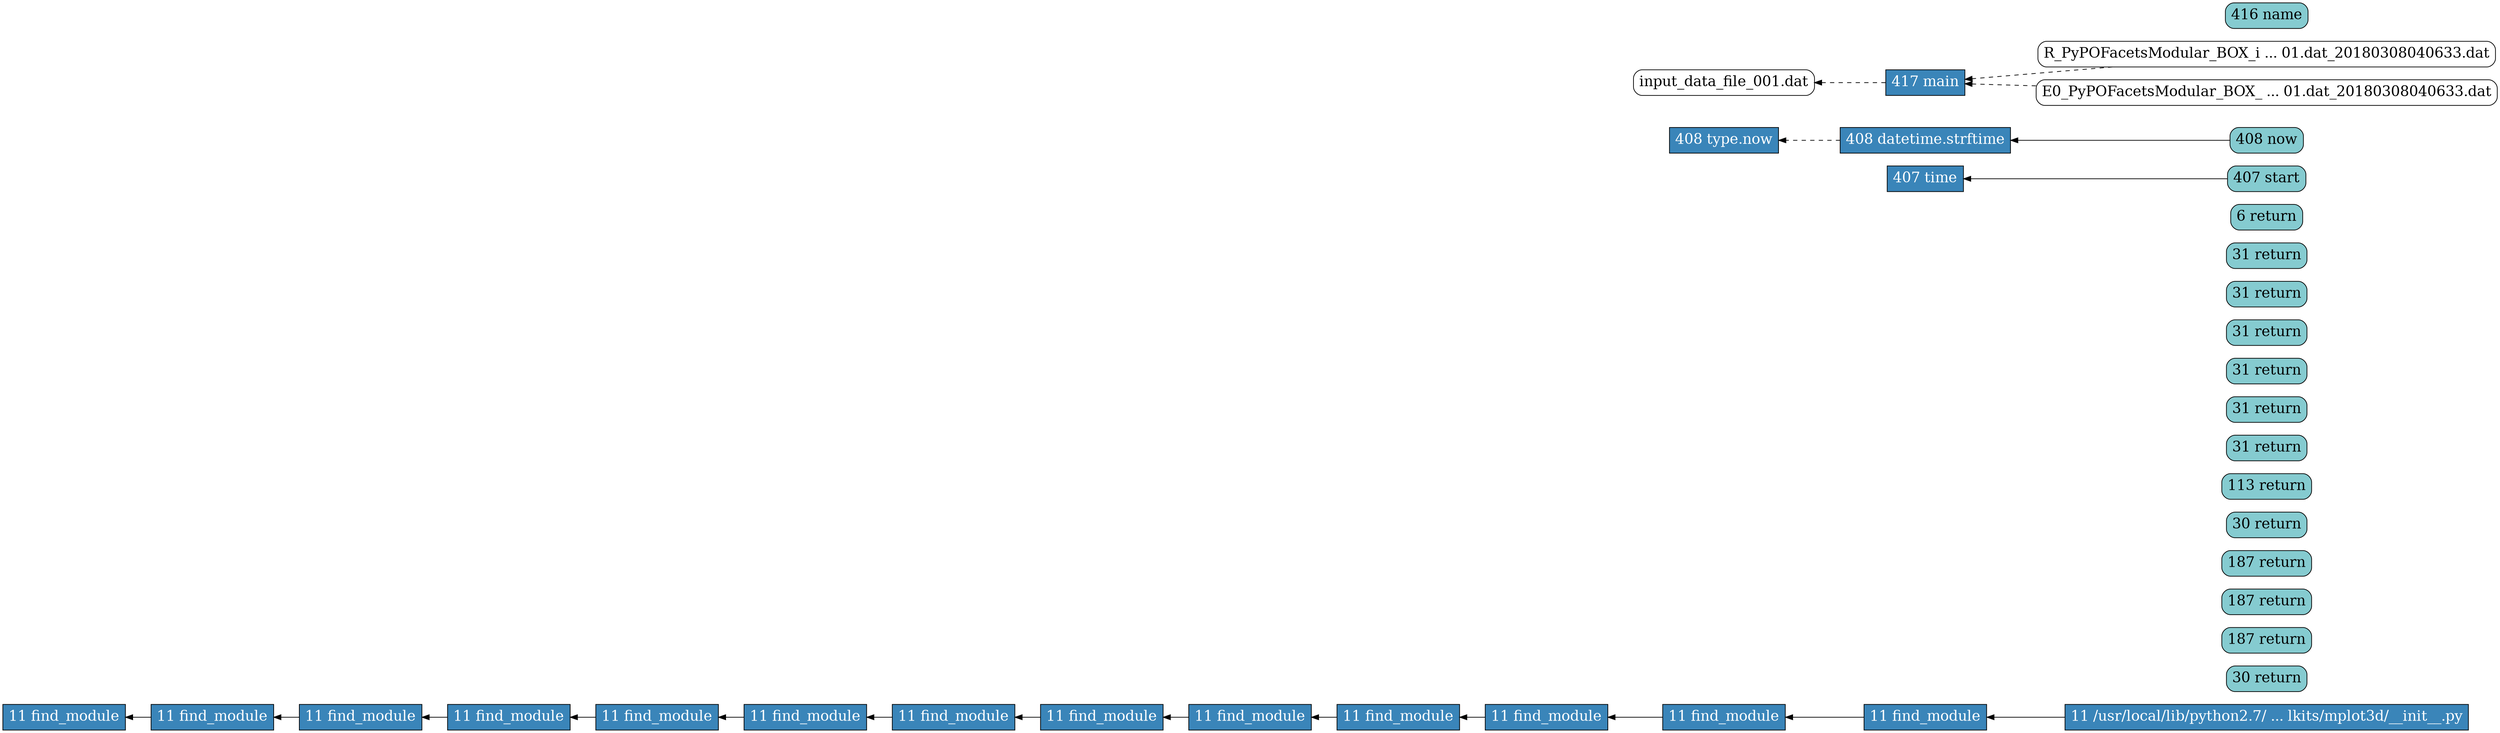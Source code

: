digraph dependency {
    rankdir=RL;
    node[fontsize=20]
    v_1_18 [label="11 find_module" fillcolor="#3A85B9" fontcolor="white" shape="box" style="filled"];
    v_3_19 [label="30 return" fillcolor="#85CBD0" fontcolor="black" shape="box" style="rounded,filled"];
    v_1_21 [label="11 find_module" fillcolor="#3A85B9" fontcolor="white" shape="box" style="filled"];
    v_4_22 [label="187 return" fillcolor="#85CBD0" fontcolor="black" shape="box" style="rounded,filled"];
    v_1_24 [label="11 find_module" fillcolor="#3A85B9" fontcolor="white" shape="box" style="filled"];
    v_5_25 [label="187 return" fillcolor="#85CBD0" fontcolor="black" shape="box" style="rounded,filled"];
    v_1_27 [label="11 find_module" fillcolor="#3A85B9" fontcolor="white" shape="box" style="filled"];
    v_6_28 [label="187 return" fillcolor="#85CBD0" fontcolor="black" shape="box" style="rounded,filled"];
    v_1_30 [label="11 find_module" fillcolor="#3A85B9" fontcolor="white" shape="box" style="filled"];
    v_7_31 [label="30 return" fillcolor="#85CBD0" fontcolor="black" shape="box" style="rounded,filled"];
    v_1_33 [label="11 find_module" fillcolor="#3A85B9" fontcolor="white" shape="box" style="filled"];
    v_8_34 [label="113 return" fillcolor="#85CBD0" fontcolor="black" shape="box" style="rounded,filled"];
    v_1_36 [label="11 find_module" fillcolor="#3A85B9" fontcolor="white" shape="box" style="filled"];
    v_9_37 [label="31 return" fillcolor="#85CBD0" fontcolor="black" shape="box" style="rounded,filled"];
    v_1_39 [label="11 find_module" fillcolor="#3A85B9" fontcolor="white" shape="box" style="filled"];
    v_10_40 [label="31 return" fillcolor="#85CBD0" fontcolor="black" shape="box" style="rounded,filled"];
    v_1_42 [label="11 find_module" fillcolor="#3A85B9" fontcolor="white" shape="box" style="filled"];
    v_11_43 [label="31 return" fillcolor="#85CBD0" fontcolor="black" shape="box" style="rounded,filled"];
    v_1_45 [label="11 find_module" fillcolor="#3A85B9" fontcolor="white" shape="box" style="filled"];
    v_12_46 [label="31 return" fillcolor="#85CBD0" fontcolor="black" shape="box" style="rounded,filled"];
    v_1_48 [label="11 find_module" fillcolor="#3A85B9" fontcolor="white" shape="box" style="filled"];
    v_13_49 [label="31 return" fillcolor="#85CBD0" fontcolor="black" shape="box" style="rounded,filled"];
    v_1_51 [label="11 find_module" fillcolor="#3A85B9" fontcolor="white" shape="box" style="filled"];
    v_14_52 [label="31 return" fillcolor="#85CBD0" fontcolor="black" shape="box" style="rounded,filled"];
    v_1_54 [label="11 find_module" fillcolor="#3A85B9" fontcolor="white" shape="box" style="filled"];
    v_15_55 [label="6 return" fillcolor="#85CBD0" fontcolor="black" shape="box" style="rounded,filled"];
    v_1_57 [label="11 /usr/local/lib/python2.7/ ... lkits/mplot3d/__init__.py" fillcolor="#3A85B9" fontcolor="white" shape="box" style="filled"];
    v_1_79 [label="407 time" fillcolor="#3A85B9" fontcolor="white" shape="box" style="filled"];
    v_1_80 [label="407 start" fillcolor="#85CBD0" fontcolor="black" shape="box" style="rounded,filled"];
    v_1_84 [label="408 type.now" fillcolor="#3A85B9" fontcolor="white" shape="box" style="filled"];
    v_1_87 [label="408 datetime.strftime" fillcolor="#3A85B9" fontcolor="white" shape="box" style="filled"];
    v_1_87 [label="408 datetime.strftime" fillcolor="#3A85B9" fontcolor="white" shape="box" style="filled"];
    v_1_88 [label="408 now" fillcolor="#85CBD0" fontcolor="black" shape="box" style="rounded,filled"];
    a_1 [label="input_data_file_001.dat" fillcolor="white" fontcolor="black" shape="box" style="rounded,filled"];
    a_3 [label="R_PyPOFacetsModular_BOX_i ... 01.dat_20180308040633.dat" fillcolor="white" fontcolor="black" shape="box" style="rounded,filled"];
    a_4 [label="E0_PyPOFacetsModular_BOX_ ... 01.dat_20180308040633.dat" fillcolor="white" fontcolor="black" shape="box" style="rounded,filled"];
    v_1_132635 [label="417 main" fillcolor="#3A85B9" fontcolor="white" shape="box" style="filled"];
    v_1_90 [label="416 name" fillcolor="#85CBD0" fontcolor="black" shape="box" style="rounded,filled"];
    v_1_57 -> v_1_54 [style=""];
    v_1_87 -> v_1_84 [style="dashed"];
    v_1_39 -> v_1_36 [style=""];
    v_1_48 -> v_1_45 [style=""];
    v_1_132635 -> a_1 [style="dashed"];
    v_1_42 -> v_1_39 [style=""];
    v_1_54 -> v_1_51 [style=""];
    v_1_45 -> v_1_42 [style=""];
    v_1_51 -> v_1_48 [style=""];
    v_1_27 -> v_1_24 [style=""];
    v_1_33 -> v_1_30 [style=""];
    v_1_30 -> v_1_27 [style=""];
    a_3 -> v_1_132635 [style="dashed"];
    v_1_24 -> v_1_21 [style=""];
    v_1_21 -> v_1_18 [style=""];
    v_1_80 -> v_1_79 [style=""];
    v_1_88 -> v_1_87 [style=""];
    v_1_36 -> v_1_33 [style=""];
    a_4 -> v_1_132635 [style="dashed"];
}
